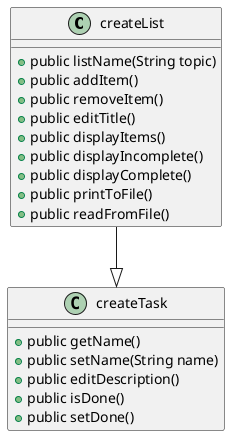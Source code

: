 @startuml


createList --|> createTask


class createList{
    + public listName(String topic)
    + public addItem()
    + public removeItem()
    + public editTitle()
    + public displayItems()
    + public displayIncomplete()
    + public displayComplete()
    + public printToFile()
    + public readFromFile()
}

class createTask{
    + public getName()
    + public setName(String name)
    + public editDescription()
    + public isDone()
    + public setDone()
}

@enduml